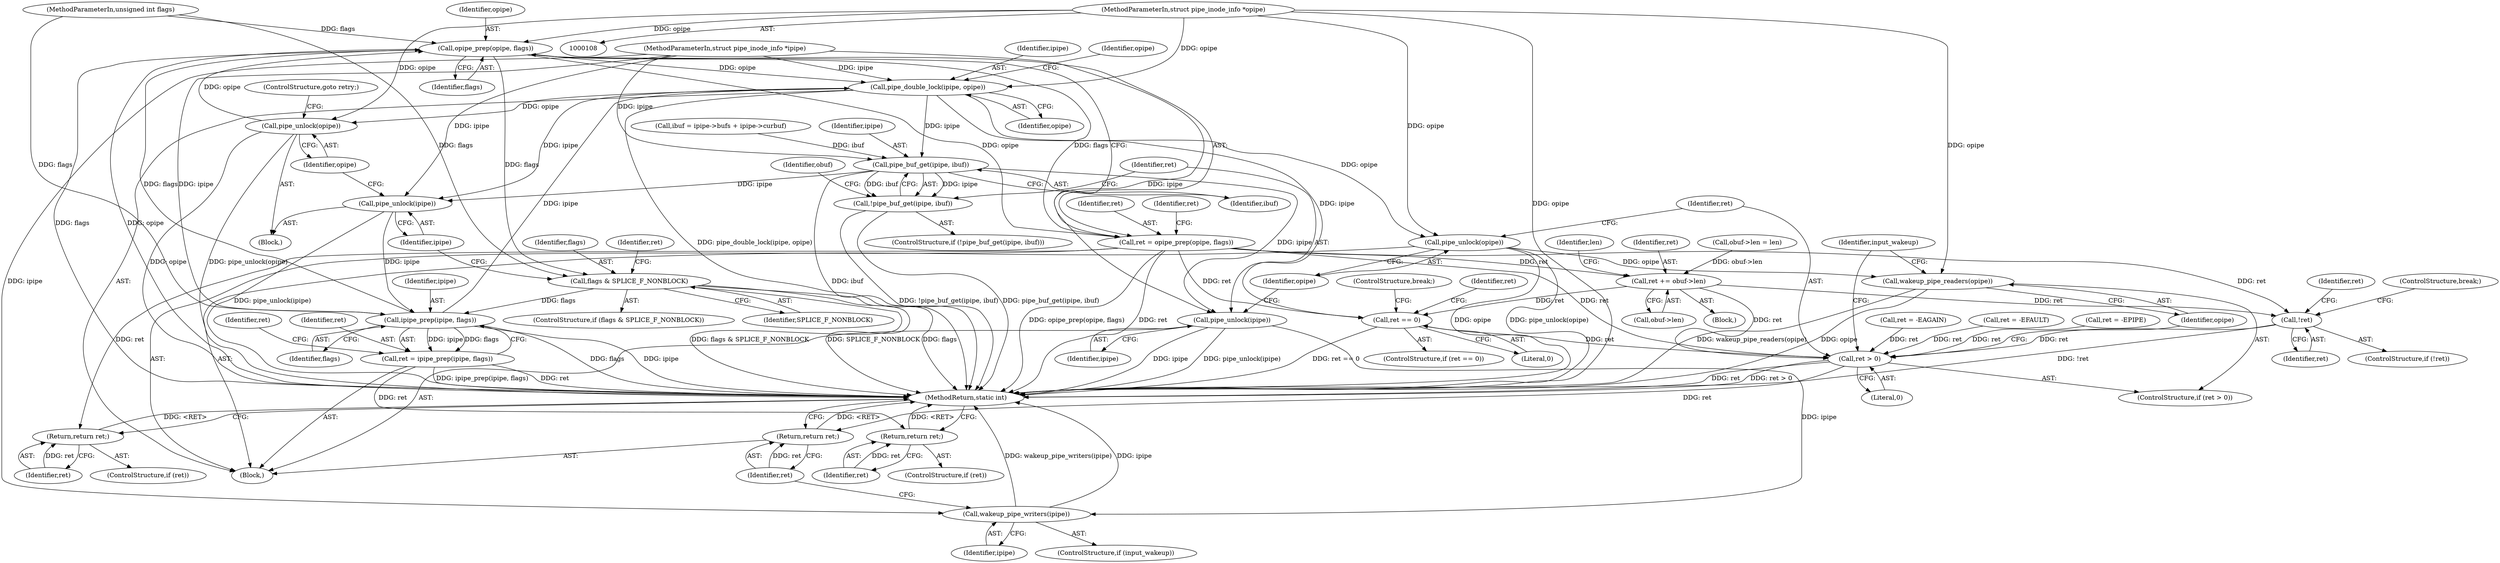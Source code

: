digraph "0_linux_15fab63e1e57be9fdb5eec1bbc5916e9825e9acb_0@pointer" {
"1000110" [label="(MethodParameterIn,struct pipe_inode_info *opipe)"];
"1000137" [label="(Call,opipe_prep(opipe, flags))"];
"1000135" [label="(Call,ret = opipe_prep(opipe, flags))"];
"1000142" [label="(Return,return ret;)"];
"1000160" [label="(Call,!ret)"];
"1000350" [label="(Call,ret > 0)"];
"1000359" [label="(Return,return ret;)"];
"1000293" [label="(Call,ret == 0)"];
"1000334" [label="(Call,ret += obuf->len)"];
"1000144" [label="(Call,pipe_double_lock(ipipe, opipe))"];
"1000205" [label="(Call,pipe_unlock(ipipe))"];
"1000128" [label="(Call,ipipe_prep(ipipe, flags))"];
"1000126" [label="(Call,ret = ipipe_prep(ipipe, flags))"];
"1000133" [label="(Return,return ret;)"];
"1000207" [label="(Call,pipe_unlock(opipe))"];
"1000288" [label="(Call,pipe_buf_get(ipipe, ibuf))"];
"1000287" [label="(Call,!pipe_buf_get(ipipe, ibuf))"];
"1000345" [label="(Call,pipe_unlock(ipipe))"];
"1000357" [label="(Call,wakeup_pipe_writers(ipipe))"];
"1000347" [label="(Call,pipe_unlock(opipe))"];
"1000353" [label="(Call,wakeup_pipe_readers(opipe))"];
"1000196" [label="(Call,flags & SPLICE_F_NONBLOCK)"];
"1000126" [label="(Call,ret = ipipe_prep(ipipe, flags))"];
"1000209" [label="(ControlStructure,goto retry;)"];
"1000163" [label="(Identifier,ret)"];
"1000134" [label="(Identifier,ret)"];
"1000145" [label="(Identifier,ipipe)"];
"1000311" [label="(Call,obuf->len = len)"];
"1000130" [label="(Identifier,flags)"];
"1000360" [label="(Identifier,ret)"];
"1000340" [label="(Identifier,len)"];
"1000127" [label="(Identifier,ret)"];
"1000161" [label="(Identifier,ret)"];
"1000132" [label="(Identifier,ret)"];
"1000196" [label="(Call,flags & SPLICE_F_NONBLOCK)"];
"1000303" [label="(Identifier,obuf)"];
"1000112" [label="(MethodParameterIn,unsigned int flags)"];
"1000200" [label="(Call,ret = -EAGAIN)"];
"1000345" [label="(Call,pipe_unlock(ipipe))"];
"1000300" [label="(ControlStructure,break;)"];
"1000336" [label="(Call,obuf->len)"];
"1000288" [label="(Call,pipe_buf_get(ipipe, ibuf))"];
"1000137" [label="(Call,opipe_prep(opipe, flags))"];
"1000159" [label="(ControlStructure,if (!ret))"];
"1000294" [label="(Identifier,ret)"];
"1000290" [label="(Identifier,ibuf)"];
"1000113" [label="(Block,)"];
"1000208" [label="(Identifier,opipe)"];
"1000135" [label="(Call,ret = opipe_prep(opipe, flags))"];
"1000139" [label="(Identifier,flags)"];
"1000350" [label="(Call,ret > 0)"];
"1000349" [label="(ControlStructure,if (ret > 0))"];
"1000131" [label="(ControlStructure,if (ret))"];
"1000287" [label="(Call,!pipe_buf_get(ipipe, ibuf))"];
"1000286" [label="(ControlStructure,if (!pipe_buf_get(ipipe, ibuf)))"];
"1000191" [label="(Block,)"];
"1000142" [label="(Return,return ret;)"];
"1000136" [label="(Identifier,ret)"];
"1000206" [label="(Identifier,ipipe)"];
"1000110" [label="(MethodParameterIn,struct pipe_inode_info *opipe)"];
"1000166" [label="(ControlStructure,break;)"];
"1000361" [label="(MethodReturn,static int)"];
"1000352" [label="(Literal,0)"];
"1000335" [label="(Identifier,ret)"];
"1000296" [label="(Call,ret = -EFAULT)"];
"1000152" [label="(Identifier,opipe)"];
"1000205" [label="(Call,pipe_unlock(ipipe))"];
"1000160" [label="(Call,!ret)"];
"1000162" [label="(Call,ret = -EPIPE)"];
"1000357" [label="(Call,wakeup_pipe_writers(ipipe))"];
"1000347" [label="(Call,pipe_unlock(opipe))"];
"1000144" [label="(Call,pipe_double_lock(ipipe, opipe))"];
"1000295" [label="(Literal,0)"];
"1000133" [label="(Return,return ret;)"];
"1000289" [label="(Identifier,ipipe)"];
"1000143" [label="(Identifier,ret)"];
"1000197" [label="(Identifier,flags)"];
"1000358" [label="(Identifier,ipipe)"];
"1000355" [label="(ControlStructure,if (input_wakeup))"];
"1000207" [label="(Call,pipe_unlock(opipe))"];
"1000354" [label="(Identifier,opipe)"];
"1000353" [label="(Call,wakeup_pipe_readers(opipe))"];
"1000195" [label="(ControlStructure,if (flags & SPLICE_F_NONBLOCK))"];
"1000334" [label="(Call,ret += obuf->len)"];
"1000292" [label="(ControlStructure,if (ret == 0))"];
"1000146" [label="(Identifier,opipe)"];
"1000198" [label="(Identifier,SPLICE_F_NONBLOCK)"];
"1000148" [label="(Block,)"];
"1000351" [label="(Identifier,ret)"];
"1000109" [label="(MethodParameterIn,struct pipe_inode_info *ipipe)"];
"1000138" [label="(Identifier,opipe)"];
"1000297" [label="(Identifier,ret)"];
"1000356" [label="(Identifier,input_wakeup)"];
"1000359" [label="(Return,return ret;)"];
"1000346" [label="(Identifier,ipipe)"];
"1000201" [label="(Identifier,ret)"];
"1000210" [label="(Call,ibuf = ipipe->bufs + ipipe->curbuf)"];
"1000129" [label="(Identifier,ipipe)"];
"1000141" [label="(Identifier,ret)"];
"1000293" [label="(Call,ret == 0)"];
"1000140" [label="(ControlStructure,if (ret))"];
"1000348" [label="(Identifier,opipe)"];
"1000128" [label="(Call,ipipe_prep(ipipe, flags))"];
"1000110" -> "1000108"  [label="AST: "];
"1000110" -> "1000361"  [label="DDG: opipe"];
"1000110" -> "1000137"  [label="DDG: opipe"];
"1000110" -> "1000144"  [label="DDG: opipe"];
"1000110" -> "1000207"  [label="DDG: opipe"];
"1000110" -> "1000347"  [label="DDG: opipe"];
"1000110" -> "1000353"  [label="DDG: opipe"];
"1000137" -> "1000135"  [label="AST: "];
"1000137" -> "1000139"  [label="CFG: "];
"1000138" -> "1000137"  [label="AST: "];
"1000139" -> "1000137"  [label="AST: "];
"1000135" -> "1000137"  [label="CFG: "];
"1000137" -> "1000361"  [label="DDG: flags"];
"1000137" -> "1000361"  [label="DDG: opipe"];
"1000137" -> "1000135"  [label="DDG: opipe"];
"1000137" -> "1000135"  [label="DDG: flags"];
"1000207" -> "1000137"  [label="DDG: opipe"];
"1000128" -> "1000137"  [label="DDG: flags"];
"1000112" -> "1000137"  [label="DDG: flags"];
"1000137" -> "1000144"  [label="DDG: opipe"];
"1000137" -> "1000196"  [label="DDG: flags"];
"1000135" -> "1000113"  [label="AST: "];
"1000136" -> "1000135"  [label="AST: "];
"1000141" -> "1000135"  [label="CFG: "];
"1000135" -> "1000361"  [label="DDG: ret"];
"1000135" -> "1000361"  [label="DDG: opipe_prep(opipe, flags)"];
"1000135" -> "1000142"  [label="DDG: ret"];
"1000135" -> "1000160"  [label="DDG: ret"];
"1000135" -> "1000293"  [label="DDG: ret"];
"1000135" -> "1000334"  [label="DDG: ret"];
"1000135" -> "1000350"  [label="DDG: ret"];
"1000142" -> "1000140"  [label="AST: "];
"1000142" -> "1000143"  [label="CFG: "];
"1000143" -> "1000142"  [label="AST: "];
"1000361" -> "1000142"  [label="CFG: "];
"1000142" -> "1000361"  [label="DDG: <RET>"];
"1000143" -> "1000142"  [label="DDG: ret"];
"1000160" -> "1000159"  [label="AST: "];
"1000160" -> "1000161"  [label="CFG: "];
"1000161" -> "1000160"  [label="AST: "];
"1000163" -> "1000160"  [label="CFG: "];
"1000166" -> "1000160"  [label="CFG: "];
"1000160" -> "1000361"  [label="DDG: !ret"];
"1000334" -> "1000160"  [label="DDG: ret"];
"1000160" -> "1000350"  [label="DDG: ret"];
"1000350" -> "1000349"  [label="AST: "];
"1000350" -> "1000352"  [label="CFG: "];
"1000351" -> "1000350"  [label="AST: "];
"1000352" -> "1000350"  [label="AST: "];
"1000354" -> "1000350"  [label="CFG: "];
"1000356" -> "1000350"  [label="CFG: "];
"1000350" -> "1000361"  [label="DDG: ret"];
"1000350" -> "1000361"  [label="DDG: ret > 0"];
"1000200" -> "1000350"  [label="DDG: ret"];
"1000293" -> "1000350"  [label="DDG: ret"];
"1000296" -> "1000350"  [label="DDG: ret"];
"1000162" -> "1000350"  [label="DDG: ret"];
"1000334" -> "1000350"  [label="DDG: ret"];
"1000350" -> "1000359"  [label="DDG: ret"];
"1000359" -> "1000113"  [label="AST: "];
"1000359" -> "1000360"  [label="CFG: "];
"1000360" -> "1000359"  [label="AST: "];
"1000361" -> "1000359"  [label="CFG: "];
"1000359" -> "1000361"  [label="DDG: <RET>"];
"1000360" -> "1000359"  [label="DDG: ret"];
"1000293" -> "1000292"  [label="AST: "];
"1000293" -> "1000295"  [label="CFG: "];
"1000294" -> "1000293"  [label="AST: "];
"1000295" -> "1000293"  [label="AST: "];
"1000297" -> "1000293"  [label="CFG: "];
"1000300" -> "1000293"  [label="CFG: "];
"1000293" -> "1000361"  [label="DDG: ret == 0"];
"1000334" -> "1000293"  [label="DDG: ret"];
"1000334" -> "1000148"  [label="AST: "];
"1000334" -> "1000336"  [label="CFG: "];
"1000335" -> "1000334"  [label="AST: "];
"1000336" -> "1000334"  [label="AST: "];
"1000340" -> "1000334"  [label="CFG: "];
"1000311" -> "1000334"  [label="DDG: obuf->len"];
"1000144" -> "1000113"  [label="AST: "];
"1000144" -> "1000146"  [label="CFG: "];
"1000145" -> "1000144"  [label="AST: "];
"1000146" -> "1000144"  [label="AST: "];
"1000152" -> "1000144"  [label="CFG: "];
"1000144" -> "1000361"  [label="DDG: pipe_double_lock(ipipe, opipe)"];
"1000128" -> "1000144"  [label="DDG: ipipe"];
"1000109" -> "1000144"  [label="DDG: ipipe"];
"1000144" -> "1000205"  [label="DDG: ipipe"];
"1000144" -> "1000207"  [label="DDG: opipe"];
"1000144" -> "1000288"  [label="DDG: ipipe"];
"1000144" -> "1000345"  [label="DDG: ipipe"];
"1000144" -> "1000347"  [label="DDG: opipe"];
"1000205" -> "1000191"  [label="AST: "];
"1000205" -> "1000206"  [label="CFG: "];
"1000206" -> "1000205"  [label="AST: "];
"1000208" -> "1000205"  [label="CFG: "];
"1000205" -> "1000361"  [label="DDG: pipe_unlock(ipipe)"];
"1000205" -> "1000128"  [label="DDG: ipipe"];
"1000288" -> "1000205"  [label="DDG: ipipe"];
"1000109" -> "1000205"  [label="DDG: ipipe"];
"1000128" -> "1000126"  [label="AST: "];
"1000128" -> "1000130"  [label="CFG: "];
"1000129" -> "1000128"  [label="AST: "];
"1000130" -> "1000128"  [label="AST: "];
"1000126" -> "1000128"  [label="CFG: "];
"1000128" -> "1000361"  [label="DDG: flags"];
"1000128" -> "1000361"  [label="DDG: ipipe"];
"1000128" -> "1000126"  [label="DDG: ipipe"];
"1000128" -> "1000126"  [label="DDG: flags"];
"1000109" -> "1000128"  [label="DDG: ipipe"];
"1000196" -> "1000128"  [label="DDG: flags"];
"1000112" -> "1000128"  [label="DDG: flags"];
"1000126" -> "1000113"  [label="AST: "];
"1000127" -> "1000126"  [label="AST: "];
"1000132" -> "1000126"  [label="CFG: "];
"1000126" -> "1000361"  [label="DDG: ret"];
"1000126" -> "1000361"  [label="DDG: ipipe_prep(ipipe, flags)"];
"1000126" -> "1000133"  [label="DDG: ret"];
"1000133" -> "1000131"  [label="AST: "];
"1000133" -> "1000134"  [label="CFG: "];
"1000134" -> "1000133"  [label="AST: "];
"1000361" -> "1000133"  [label="CFG: "];
"1000133" -> "1000361"  [label="DDG: <RET>"];
"1000134" -> "1000133"  [label="DDG: ret"];
"1000207" -> "1000191"  [label="AST: "];
"1000207" -> "1000208"  [label="CFG: "];
"1000208" -> "1000207"  [label="AST: "];
"1000209" -> "1000207"  [label="CFG: "];
"1000207" -> "1000361"  [label="DDG: opipe"];
"1000207" -> "1000361"  [label="DDG: pipe_unlock(opipe)"];
"1000288" -> "1000287"  [label="AST: "];
"1000288" -> "1000290"  [label="CFG: "];
"1000289" -> "1000288"  [label="AST: "];
"1000290" -> "1000288"  [label="AST: "];
"1000287" -> "1000288"  [label="CFG: "];
"1000288" -> "1000361"  [label="DDG: ibuf"];
"1000288" -> "1000287"  [label="DDG: ipipe"];
"1000288" -> "1000287"  [label="DDG: ibuf"];
"1000109" -> "1000288"  [label="DDG: ipipe"];
"1000210" -> "1000288"  [label="DDG: ibuf"];
"1000288" -> "1000345"  [label="DDG: ipipe"];
"1000287" -> "1000286"  [label="AST: "];
"1000294" -> "1000287"  [label="CFG: "];
"1000303" -> "1000287"  [label="CFG: "];
"1000287" -> "1000361"  [label="DDG: !pipe_buf_get(ipipe, ibuf)"];
"1000287" -> "1000361"  [label="DDG: pipe_buf_get(ipipe, ibuf)"];
"1000345" -> "1000113"  [label="AST: "];
"1000345" -> "1000346"  [label="CFG: "];
"1000346" -> "1000345"  [label="AST: "];
"1000348" -> "1000345"  [label="CFG: "];
"1000345" -> "1000361"  [label="DDG: ipipe"];
"1000345" -> "1000361"  [label="DDG: pipe_unlock(ipipe)"];
"1000109" -> "1000345"  [label="DDG: ipipe"];
"1000345" -> "1000357"  [label="DDG: ipipe"];
"1000357" -> "1000355"  [label="AST: "];
"1000357" -> "1000358"  [label="CFG: "];
"1000358" -> "1000357"  [label="AST: "];
"1000360" -> "1000357"  [label="CFG: "];
"1000357" -> "1000361"  [label="DDG: wakeup_pipe_writers(ipipe)"];
"1000357" -> "1000361"  [label="DDG: ipipe"];
"1000109" -> "1000357"  [label="DDG: ipipe"];
"1000347" -> "1000113"  [label="AST: "];
"1000347" -> "1000348"  [label="CFG: "];
"1000348" -> "1000347"  [label="AST: "];
"1000351" -> "1000347"  [label="CFG: "];
"1000347" -> "1000361"  [label="DDG: opipe"];
"1000347" -> "1000361"  [label="DDG: pipe_unlock(opipe)"];
"1000347" -> "1000353"  [label="DDG: opipe"];
"1000353" -> "1000349"  [label="AST: "];
"1000353" -> "1000354"  [label="CFG: "];
"1000354" -> "1000353"  [label="AST: "];
"1000356" -> "1000353"  [label="CFG: "];
"1000353" -> "1000361"  [label="DDG: wakeup_pipe_readers(opipe)"];
"1000353" -> "1000361"  [label="DDG: opipe"];
"1000196" -> "1000195"  [label="AST: "];
"1000196" -> "1000198"  [label="CFG: "];
"1000197" -> "1000196"  [label="AST: "];
"1000198" -> "1000196"  [label="AST: "];
"1000201" -> "1000196"  [label="CFG: "];
"1000206" -> "1000196"  [label="CFG: "];
"1000196" -> "1000361"  [label="DDG: flags"];
"1000196" -> "1000361"  [label="DDG: flags & SPLICE_F_NONBLOCK"];
"1000196" -> "1000361"  [label="DDG: SPLICE_F_NONBLOCK"];
"1000112" -> "1000196"  [label="DDG: flags"];
}
